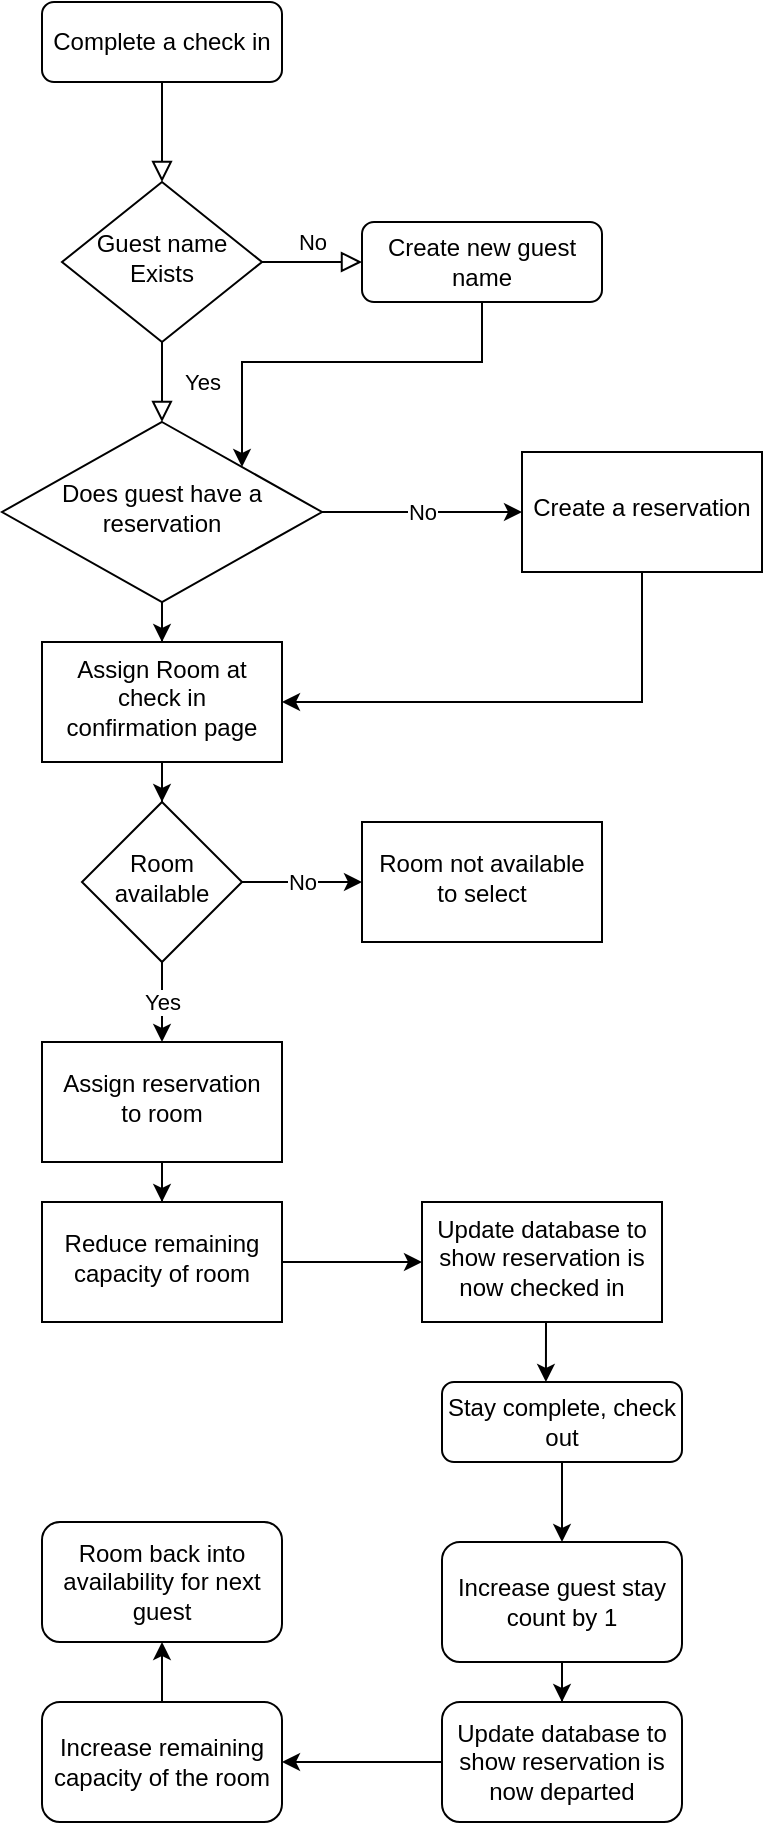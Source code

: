 <mxfile version="14.3.0" type="github">
  <diagram id="C5RBs43oDa-KdzZeNtuy" name="Page-1">
    <mxGraphModel dx="965" dy="520" grid="1" gridSize="10" guides="1" tooltips="1" connect="1" arrows="1" fold="1" page="1" pageScale="1" pageWidth="827" pageHeight="1169" math="0" shadow="0">
      <root>
        <mxCell id="WIyWlLk6GJQsqaUBKTNV-0" />
        <mxCell id="WIyWlLk6GJQsqaUBKTNV-1" parent="WIyWlLk6GJQsqaUBKTNV-0" />
        <mxCell id="WIyWlLk6GJQsqaUBKTNV-2" value="" style="rounded=0;html=1;jettySize=auto;orthogonalLoop=1;fontSize=11;endArrow=block;endFill=0;endSize=8;strokeWidth=1;shadow=0;labelBackgroundColor=none;edgeStyle=orthogonalEdgeStyle;" parent="WIyWlLk6GJQsqaUBKTNV-1" source="WIyWlLk6GJQsqaUBKTNV-3" target="WIyWlLk6GJQsqaUBKTNV-6" edge="1">
          <mxGeometry relative="1" as="geometry" />
        </mxCell>
        <mxCell id="WIyWlLk6GJQsqaUBKTNV-3" value="Complete a check in" style="rounded=1;whiteSpace=wrap;html=1;fontSize=12;glass=0;strokeWidth=1;shadow=0;" parent="WIyWlLk6GJQsqaUBKTNV-1" vertex="1">
          <mxGeometry x="160" y="80" width="120" height="40" as="geometry" />
        </mxCell>
        <mxCell id="WIyWlLk6GJQsqaUBKTNV-4" value="Yes" style="rounded=0;html=1;jettySize=auto;orthogonalLoop=1;fontSize=11;endArrow=block;endFill=0;endSize=8;strokeWidth=1;shadow=0;labelBackgroundColor=none;edgeStyle=orthogonalEdgeStyle;" parent="WIyWlLk6GJQsqaUBKTNV-1" source="WIyWlLk6GJQsqaUBKTNV-6" target="WIyWlLk6GJQsqaUBKTNV-10" edge="1">
          <mxGeometry y="20" relative="1" as="geometry">
            <mxPoint as="offset" />
          </mxGeometry>
        </mxCell>
        <mxCell id="WIyWlLk6GJQsqaUBKTNV-5" value="No" style="edgeStyle=orthogonalEdgeStyle;rounded=0;html=1;jettySize=auto;orthogonalLoop=1;fontSize=11;endArrow=block;endFill=0;endSize=8;strokeWidth=1;shadow=0;labelBackgroundColor=none;" parent="WIyWlLk6GJQsqaUBKTNV-1" source="WIyWlLk6GJQsqaUBKTNV-6" target="WIyWlLk6GJQsqaUBKTNV-7" edge="1">
          <mxGeometry y="10" relative="1" as="geometry">
            <mxPoint as="offset" />
          </mxGeometry>
        </mxCell>
        <mxCell id="WIyWlLk6GJQsqaUBKTNV-6" value="Guest name Exists" style="rhombus;whiteSpace=wrap;html=1;shadow=0;fontFamily=Helvetica;fontSize=12;align=center;strokeWidth=1;spacing=6;spacingTop=-4;" parent="WIyWlLk6GJQsqaUBKTNV-1" vertex="1">
          <mxGeometry x="170" y="170" width="100" height="80" as="geometry" />
        </mxCell>
        <mxCell id="VwRy0QbdDJfsCYny8_m9-4" style="edgeStyle=orthogonalEdgeStyle;rounded=0;orthogonalLoop=1;jettySize=auto;html=1;exitX=0.5;exitY=1;exitDx=0;exitDy=0;entryX=1;entryY=0;entryDx=0;entryDy=0;" edge="1" parent="WIyWlLk6GJQsqaUBKTNV-1" source="WIyWlLk6GJQsqaUBKTNV-7" target="WIyWlLk6GJQsqaUBKTNV-10">
          <mxGeometry relative="1" as="geometry" />
        </mxCell>
        <mxCell id="WIyWlLk6GJQsqaUBKTNV-7" value="Create new guest name" style="rounded=1;whiteSpace=wrap;html=1;fontSize=12;glass=0;strokeWidth=1;shadow=0;" parent="WIyWlLk6GJQsqaUBKTNV-1" vertex="1">
          <mxGeometry x="320" y="190" width="120" height="40" as="geometry" />
        </mxCell>
        <mxCell id="VwRy0QbdDJfsCYny8_m9-1" value="No&lt;br&gt;" style="edgeStyle=orthogonalEdgeStyle;rounded=0;orthogonalLoop=1;jettySize=auto;html=1;" edge="1" parent="WIyWlLk6GJQsqaUBKTNV-1" source="WIyWlLk6GJQsqaUBKTNV-10" target="VwRy0QbdDJfsCYny8_m9-0">
          <mxGeometry relative="1" as="geometry" />
        </mxCell>
        <mxCell id="VwRy0QbdDJfsCYny8_m9-3" value="" style="edgeStyle=orthogonalEdgeStyle;rounded=0;orthogonalLoop=1;jettySize=auto;html=1;" edge="1" parent="WIyWlLk6GJQsqaUBKTNV-1" source="WIyWlLk6GJQsqaUBKTNV-10" target="VwRy0QbdDJfsCYny8_m9-2">
          <mxGeometry relative="1" as="geometry" />
        </mxCell>
        <mxCell id="WIyWlLk6GJQsqaUBKTNV-10" value="Does guest have a reservation" style="rhombus;whiteSpace=wrap;html=1;shadow=0;fontFamily=Helvetica;fontSize=12;align=center;strokeWidth=1;spacing=6;spacingTop=-4;" parent="WIyWlLk6GJQsqaUBKTNV-1" vertex="1">
          <mxGeometry x="140" y="290" width="160" height="90" as="geometry" />
        </mxCell>
        <mxCell id="VwRy0QbdDJfsCYny8_m9-5" style="edgeStyle=orthogonalEdgeStyle;rounded=0;orthogonalLoop=1;jettySize=auto;html=1;exitX=0.5;exitY=1;exitDx=0;exitDy=0;entryX=1;entryY=0.5;entryDx=0;entryDy=0;" edge="1" parent="WIyWlLk6GJQsqaUBKTNV-1" source="VwRy0QbdDJfsCYny8_m9-0" target="VwRy0QbdDJfsCYny8_m9-2">
          <mxGeometry relative="1" as="geometry" />
        </mxCell>
        <mxCell id="VwRy0QbdDJfsCYny8_m9-0" value="Create a reservation" style="whiteSpace=wrap;html=1;shadow=0;strokeWidth=1;spacing=6;spacingTop=-4;" vertex="1" parent="WIyWlLk6GJQsqaUBKTNV-1">
          <mxGeometry x="400" y="305" width="120" height="60" as="geometry" />
        </mxCell>
        <mxCell id="VwRy0QbdDJfsCYny8_m9-7" value="" style="edgeStyle=orthogonalEdgeStyle;rounded=0;orthogonalLoop=1;jettySize=auto;html=1;" edge="1" parent="WIyWlLk6GJQsqaUBKTNV-1" source="VwRy0QbdDJfsCYny8_m9-2" target="VwRy0QbdDJfsCYny8_m9-6">
          <mxGeometry relative="1" as="geometry" />
        </mxCell>
        <mxCell id="VwRy0QbdDJfsCYny8_m9-2" value="Assign Room at check in confirmation page" style="whiteSpace=wrap;html=1;shadow=0;strokeWidth=1;spacing=6;spacingTop=-4;" vertex="1" parent="WIyWlLk6GJQsqaUBKTNV-1">
          <mxGeometry x="160" y="400" width="120" height="60" as="geometry" />
        </mxCell>
        <mxCell id="VwRy0QbdDJfsCYny8_m9-9" value="No" style="edgeStyle=orthogonalEdgeStyle;rounded=0;orthogonalLoop=1;jettySize=auto;html=1;" edge="1" parent="WIyWlLk6GJQsqaUBKTNV-1" source="VwRy0QbdDJfsCYny8_m9-6" target="VwRy0QbdDJfsCYny8_m9-8">
          <mxGeometry relative="1" as="geometry" />
        </mxCell>
        <mxCell id="VwRy0QbdDJfsCYny8_m9-11" value="Yes" style="edgeStyle=orthogonalEdgeStyle;rounded=0;orthogonalLoop=1;jettySize=auto;html=1;" edge="1" parent="WIyWlLk6GJQsqaUBKTNV-1" source="VwRy0QbdDJfsCYny8_m9-6" target="VwRy0QbdDJfsCYny8_m9-10">
          <mxGeometry relative="1" as="geometry" />
        </mxCell>
        <mxCell id="VwRy0QbdDJfsCYny8_m9-6" value="Room available" style="rhombus;whiteSpace=wrap;html=1;shadow=0;strokeWidth=1;spacing=6;spacingTop=-4;" vertex="1" parent="WIyWlLk6GJQsqaUBKTNV-1">
          <mxGeometry x="180" y="480" width="80" height="80" as="geometry" />
        </mxCell>
        <mxCell id="VwRy0QbdDJfsCYny8_m9-8" value="Room not available to select" style="whiteSpace=wrap;html=1;shadow=0;strokeWidth=1;spacing=6;spacingTop=-4;" vertex="1" parent="WIyWlLk6GJQsqaUBKTNV-1">
          <mxGeometry x="320" y="490" width="120" height="60" as="geometry" />
        </mxCell>
        <mxCell id="VwRy0QbdDJfsCYny8_m9-13" value="" style="edgeStyle=orthogonalEdgeStyle;rounded=0;orthogonalLoop=1;jettySize=auto;html=1;" edge="1" parent="WIyWlLk6GJQsqaUBKTNV-1" source="VwRy0QbdDJfsCYny8_m9-10" target="VwRy0QbdDJfsCYny8_m9-12">
          <mxGeometry relative="1" as="geometry" />
        </mxCell>
        <mxCell id="VwRy0QbdDJfsCYny8_m9-10" value="Assign reservation to room" style="whiteSpace=wrap;html=1;shadow=0;strokeWidth=1;spacing=6;spacingTop=-4;" vertex="1" parent="WIyWlLk6GJQsqaUBKTNV-1">
          <mxGeometry x="160" y="600" width="120" height="60" as="geometry" />
        </mxCell>
        <mxCell id="VwRy0QbdDJfsCYny8_m9-15" value="" style="edgeStyle=orthogonalEdgeStyle;rounded=0;orthogonalLoop=1;jettySize=auto;html=1;" edge="1" parent="WIyWlLk6GJQsqaUBKTNV-1" source="VwRy0QbdDJfsCYny8_m9-12" target="VwRy0QbdDJfsCYny8_m9-14">
          <mxGeometry relative="1" as="geometry" />
        </mxCell>
        <mxCell id="VwRy0QbdDJfsCYny8_m9-12" value="Reduce remaining capacity of room" style="whiteSpace=wrap;html=1;shadow=0;strokeWidth=1;spacing=6;spacingTop=-4;" vertex="1" parent="WIyWlLk6GJQsqaUBKTNV-1">
          <mxGeometry x="160" y="680" width="120" height="60" as="geometry" />
        </mxCell>
        <mxCell id="VwRy0QbdDJfsCYny8_m9-28" style="edgeStyle=orthogonalEdgeStyle;rounded=0;orthogonalLoop=1;jettySize=auto;html=1;exitX=0.5;exitY=1;exitDx=0;exitDy=0;entryX=0.433;entryY=0;entryDx=0;entryDy=0;entryPerimeter=0;" edge="1" parent="WIyWlLk6GJQsqaUBKTNV-1" source="VwRy0QbdDJfsCYny8_m9-14" target="VwRy0QbdDJfsCYny8_m9-18">
          <mxGeometry relative="1" as="geometry" />
        </mxCell>
        <mxCell id="VwRy0QbdDJfsCYny8_m9-14" value="Update database to show reservation is now checked in" style="whiteSpace=wrap;html=1;shadow=0;strokeWidth=1;spacing=6;spacingTop=-4;" vertex="1" parent="WIyWlLk6GJQsqaUBKTNV-1">
          <mxGeometry x="350" y="680" width="120" height="60" as="geometry" />
        </mxCell>
        <mxCell id="VwRy0QbdDJfsCYny8_m9-20" value="" style="edgeStyle=orthogonalEdgeStyle;rounded=0;orthogonalLoop=1;jettySize=auto;html=1;" edge="1" parent="WIyWlLk6GJQsqaUBKTNV-1" source="VwRy0QbdDJfsCYny8_m9-18" target="VwRy0QbdDJfsCYny8_m9-19">
          <mxGeometry relative="1" as="geometry" />
        </mxCell>
        <mxCell id="VwRy0QbdDJfsCYny8_m9-18" value="Stay complete, check out" style="rounded=1;whiteSpace=wrap;html=1;fontSize=12;glass=0;strokeWidth=1;shadow=0;" vertex="1" parent="WIyWlLk6GJQsqaUBKTNV-1">
          <mxGeometry x="360" y="770" width="120" height="40" as="geometry" />
        </mxCell>
        <mxCell id="VwRy0QbdDJfsCYny8_m9-22" value="" style="edgeStyle=orthogonalEdgeStyle;rounded=0;orthogonalLoop=1;jettySize=auto;html=1;" edge="1" parent="WIyWlLk6GJQsqaUBKTNV-1" source="VwRy0QbdDJfsCYny8_m9-19" target="VwRy0QbdDJfsCYny8_m9-21">
          <mxGeometry relative="1" as="geometry" />
        </mxCell>
        <mxCell id="VwRy0QbdDJfsCYny8_m9-19" value="Increase guest stay count by 1" style="whiteSpace=wrap;html=1;rounded=1;shadow=0;strokeWidth=1;glass=0;" vertex="1" parent="WIyWlLk6GJQsqaUBKTNV-1">
          <mxGeometry x="360" y="850" width="120" height="60" as="geometry" />
        </mxCell>
        <mxCell id="VwRy0QbdDJfsCYny8_m9-24" value="" style="edgeStyle=orthogonalEdgeStyle;rounded=0;orthogonalLoop=1;jettySize=auto;html=1;" edge="1" parent="WIyWlLk6GJQsqaUBKTNV-1" source="VwRy0QbdDJfsCYny8_m9-21" target="VwRy0QbdDJfsCYny8_m9-23">
          <mxGeometry relative="1" as="geometry" />
        </mxCell>
        <mxCell id="VwRy0QbdDJfsCYny8_m9-21" value="Update database to show reservation is now departed" style="whiteSpace=wrap;html=1;rounded=1;shadow=0;strokeWidth=1;glass=0;" vertex="1" parent="WIyWlLk6GJQsqaUBKTNV-1">
          <mxGeometry x="360" y="930" width="120" height="60" as="geometry" />
        </mxCell>
        <mxCell id="VwRy0QbdDJfsCYny8_m9-26" value="" style="edgeStyle=orthogonalEdgeStyle;rounded=0;orthogonalLoop=1;jettySize=auto;html=1;" edge="1" parent="WIyWlLk6GJQsqaUBKTNV-1" source="VwRy0QbdDJfsCYny8_m9-23" target="VwRy0QbdDJfsCYny8_m9-25">
          <mxGeometry relative="1" as="geometry" />
        </mxCell>
        <mxCell id="VwRy0QbdDJfsCYny8_m9-23" value="Increase remaining capacity of the room" style="whiteSpace=wrap;html=1;rounded=1;shadow=0;strokeWidth=1;glass=0;" vertex="1" parent="WIyWlLk6GJQsqaUBKTNV-1">
          <mxGeometry x="160" y="930" width="120" height="60" as="geometry" />
        </mxCell>
        <mxCell id="VwRy0QbdDJfsCYny8_m9-25" value="Room back into availability for next guest" style="whiteSpace=wrap;html=1;rounded=1;shadow=0;strokeWidth=1;glass=0;" vertex="1" parent="WIyWlLk6GJQsqaUBKTNV-1">
          <mxGeometry x="160" y="840" width="120" height="60" as="geometry" />
        </mxCell>
      </root>
    </mxGraphModel>
  </diagram>
</mxfile>
